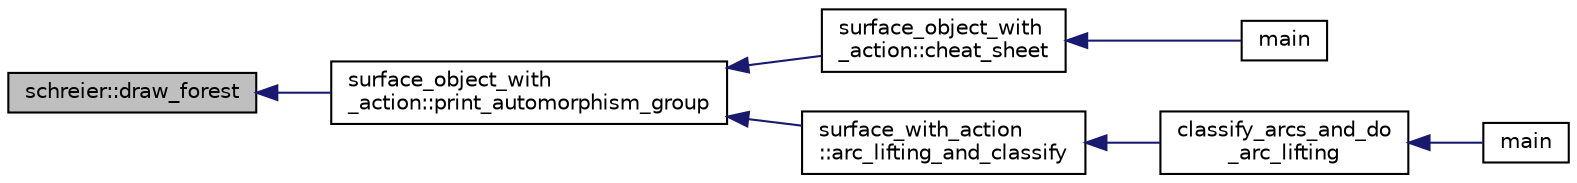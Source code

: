 digraph "schreier::draw_forest"
{
  edge [fontname="Helvetica",fontsize="10",labelfontname="Helvetica",labelfontsize="10"];
  node [fontname="Helvetica",fontsize="10",shape=record];
  rankdir="LR";
  Node953 [label="schreier::draw_forest",height=0.2,width=0.4,color="black", fillcolor="grey75", style="filled", fontcolor="black"];
  Node953 -> Node954 [dir="back",color="midnightblue",fontsize="10",style="solid",fontname="Helvetica"];
  Node954 [label="surface_object_with\l_action::print_automorphism_group",height=0.2,width=0.4,color="black", fillcolor="white", style="filled",URL="$db/d28/classsurface__object__with__action.html#a977372fbe9bc31650df3dac5cd9e2239"];
  Node954 -> Node955 [dir="back",color="midnightblue",fontsize="10",style="solid",fontname="Helvetica"];
  Node955 [label="surface_object_with\l_action::cheat_sheet",height=0.2,width=0.4,color="black", fillcolor="white", style="filled",URL="$db/d28/classsurface__object__with__action.html#a13371a6bb26f27759adcc0f7292b12d2"];
  Node955 -> Node956 [dir="back",color="midnightblue",fontsize="10",style="solid",fontname="Helvetica"];
  Node956 [label="main",height=0.2,width=0.4,color="black", fillcolor="white", style="filled",URL="$d2/dfa/create__surface__main_8_c.html#a217dbf8b442f20279ea00b898af96f52"];
  Node954 -> Node957 [dir="back",color="midnightblue",fontsize="10",style="solid",fontname="Helvetica"];
  Node957 [label="surface_with_action\l::arc_lifting_and_classify",height=0.2,width=0.4,color="black", fillcolor="white", style="filled",URL="$d8/df9/classsurface__with__action.html#a62a3948f830c59e09ef94937650a07a4"];
  Node957 -> Node958 [dir="back",color="midnightblue",fontsize="10",style="solid",fontname="Helvetica"];
  Node958 [label="classify_arcs_and_do\l_arc_lifting",height=0.2,width=0.4,color="black", fillcolor="white", style="filled",URL="$d6/dc3/arc__lifting__main_8_c.html#afdd7be16f16b8c71e9a72fe5f6a0b59c"];
  Node958 -> Node959 [dir="back",color="midnightblue",fontsize="10",style="solid",fontname="Helvetica"];
  Node959 [label="main",height=0.2,width=0.4,color="black", fillcolor="white", style="filled",URL="$d6/dc3/arc__lifting__main_8_c.html#a217dbf8b442f20279ea00b898af96f52"];
}
